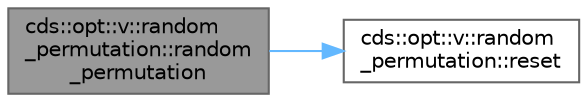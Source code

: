 digraph "cds::opt::v::random_permutation::random_permutation"
{
 // LATEX_PDF_SIZE
  bgcolor="transparent";
  edge [fontname=Helvetica,fontsize=10,labelfontname=Helvetica,labelfontsize=10];
  node [fontname=Helvetica,fontsize=10,shape=box,height=0.2,width=0.4];
  rankdir="LR";
  Node1 [id="Node000001",label="cds::opt::v::random\l_permutation::random\l_permutation",height=0.2,width=0.4,color="gray40", fillcolor="grey60", style="filled", fontcolor="black",tooltip="Initializes the generator of arbitrary length nLength"];
  Node1 -> Node2 [id="edge1_Node000001_Node000002",color="steelblue1",style="solid",tooltip=" "];
  Node2 [id="Node000002",label="cds::opt::v::random\l_permutation::reset",height=0.2,width=0.4,color="grey40", fillcolor="white", style="filled",URL="$classcds_1_1opt_1_1v_1_1random__permutation.html#a5c3010c13e421faa46bc1511466fd920",tooltip="Resets the generator to produce new sequence"];
}
